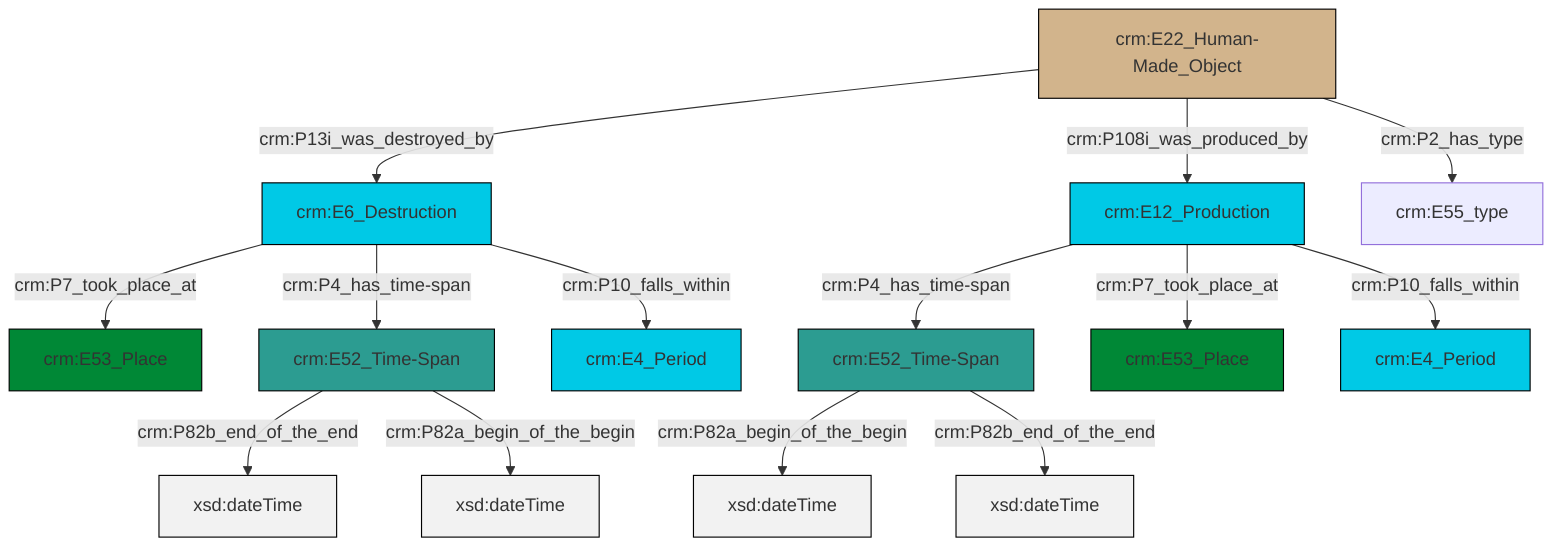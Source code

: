 graph TD
classDef Literal fill:#f2f2f2,stroke:#000000;
classDef CRM_Entity fill:#FFFFFF,stroke:#000000;
classDef Temporal_Entity fill:#00C9E6, stroke:#000000;
classDef Type fill:#E18312, stroke:#000000;
classDef Time-Span fill:#2C9C91, stroke:#000000;
classDef Appellation fill:#FFEB7F, stroke:#000000;
classDef Place fill:#008836, stroke:#000000;
classDef Persistent_Item fill:#B266B2, stroke:#000000;
classDef Conceptual_Object fill:#FFD700, stroke:#000000;
classDef Physical_Thing fill:#D2B48C, stroke:#000000;
classDef Actor fill:#f58aad, stroke:#000000;
classDef PC_Classes fill:#4ce600, stroke:#000000;
classDef Multi fill:#cccccc,stroke:#000000;

6["crm:E22_Human-Made_Object"]:::Physical_Thing -->|crm:P13i_was_destroyed_by| 7["crm:E6_Destruction"]:::Temporal_Entity
7["crm:E6_Destruction"]:::Temporal_Entity -->|crm:P7_took_place_at| 2["crm:E53_Place"]:::Place
7["crm:E6_Destruction"]:::Temporal_Entity -->|crm:P10_falls_within| 8["crm:E4_Period"]:::Temporal_Entity
10["crm:E52_Time-Span"]:::Time-Span -->|crm:P82b_end_of_the_end| 14[xsd:dateTime]:::Literal
0["crm:E12_Production"]:::Temporal_Entity -->|crm:P7_took_place_at| 15["crm:E53_Place"]:::Place
0["crm:E12_Production"]:::Temporal_Entity -->|crm:P4_has_time-span| 4["crm:E52_Time-Span"]:::Time-Span
6["crm:E22_Human-Made_Object"]:::Physical_Thing -->|crm:P108i_was_produced_by| 0["crm:E12_Production"]:::Temporal_Entity
7["crm:E6_Destruction"]:::Temporal_Entity -->|crm:P4_has_time-span| 10["crm:E52_Time-Span"]:::Time-Span
4["crm:E52_Time-Span"]:::Time-Span -->|crm:P82a_begin_of_the_begin| 21[xsd:dateTime]:::Literal
0["crm:E12_Production"]:::Temporal_Entity -->|crm:P10_falls_within| 19["crm:E4_Period"]:::Temporal_Entity
10["crm:E52_Time-Span"]:::Time-Span -->|crm:P82a_begin_of_the_begin| 22[xsd:dateTime]:::Literal
6["crm:E22_Human-Made_Object"]:::Physical_Thing -->|crm:P2_has_type| 12["crm:E55_type"]:::Default
4["crm:E52_Time-Span"]:::Time-Span -->|crm:P82b_end_of_the_end| 23[xsd:dateTime]:::Literal